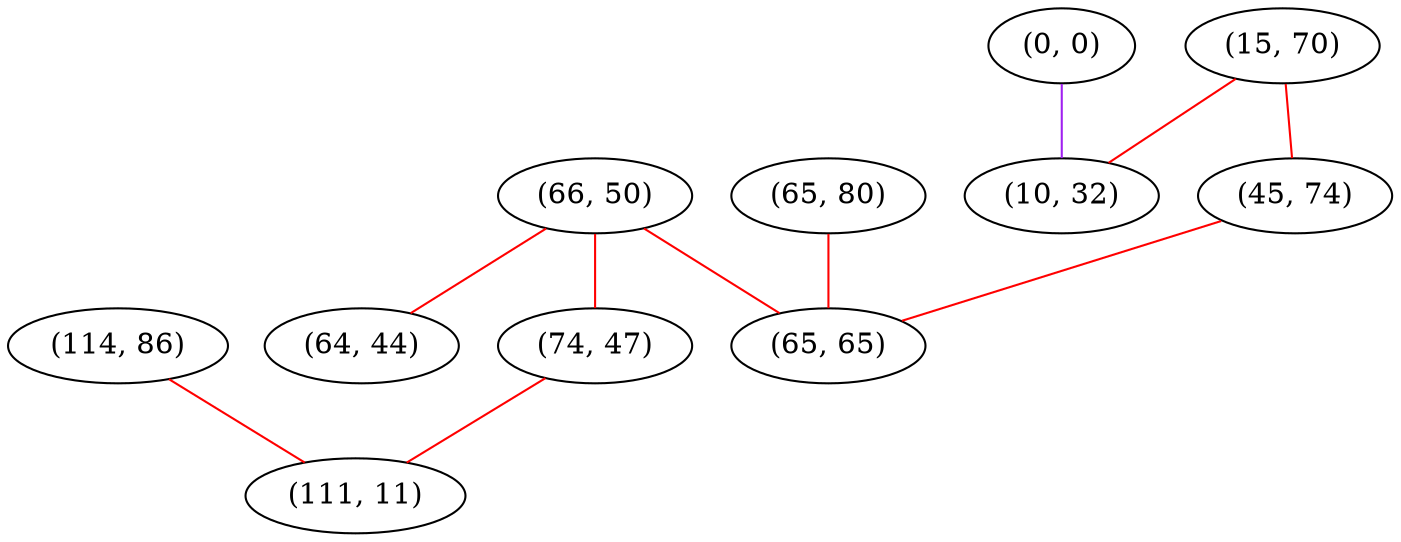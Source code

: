 graph "" {
"(114, 86)";
"(66, 50)";
"(65, 80)";
"(64, 44)";
"(74, 47)";
"(111, 11)";
"(15, 70)";
"(0, 0)";
"(10, 32)";
"(45, 74)";
"(65, 65)";
"(114, 86)" -- "(111, 11)"  [color=red, key=0, weight=1];
"(66, 50)" -- "(74, 47)"  [color=red, key=0, weight=1];
"(66, 50)" -- "(65, 65)"  [color=red, key=0, weight=1];
"(66, 50)" -- "(64, 44)"  [color=red, key=0, weight=1];
"(65, 80)" -- "(65, 65)"  [color=red, key=0, weight=1];
"(74, 47)" -- "(111, 11)"  [color=red, key=0, weight=1];
"(15, 70)" -- "(10, 32)"  [color=red, key=0, weight=1];
"(15, 70)" -- "(45, 74)"  [color=red, key=0, weight=1];
"(0, 0)" -- "(10, 32)"  [color=purple, key=0, weight=4];
"(45, 74)" -- "(65, 65)"  [color=red, key=0, weight=1];
}
